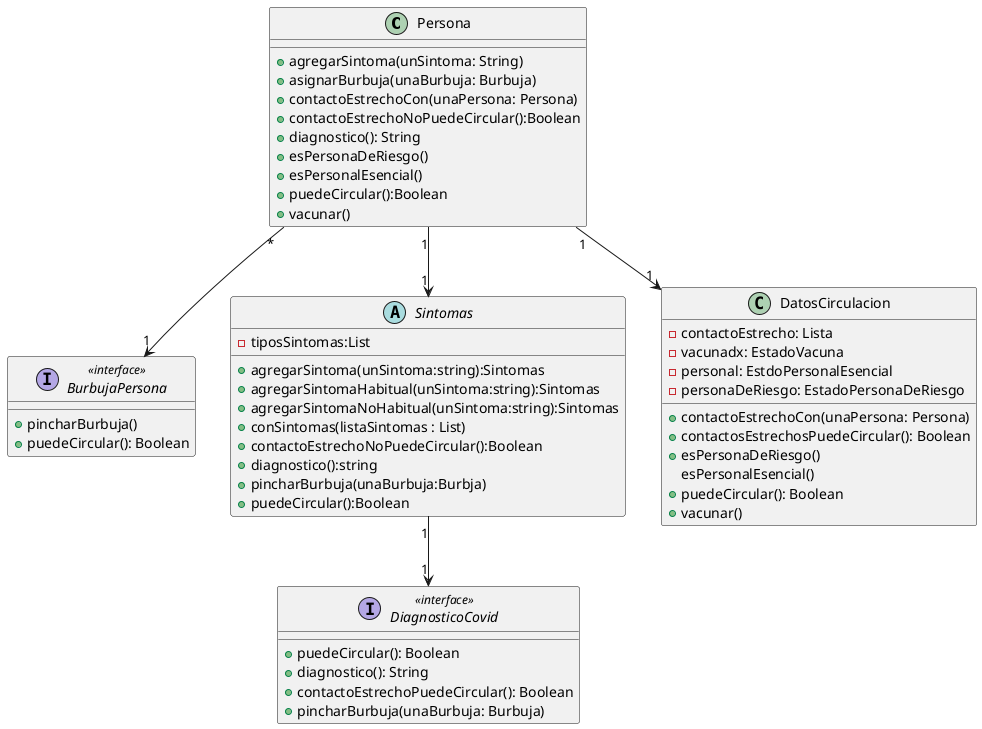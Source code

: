 @startuml Persona

class Persona{
    +agregarSintoma(unSintoma: String)
    +asignarBurbuja(unaBurbuja: Burbuja)
    +contactoEstrechoCon(unaPersona: Persona)
    +contactoEstrechoNoPuedeCircular():Boolean
    +diagnostico(): String
    +esPersonaDeRiesgo()
    +esPersonalEsencial()
    +puedeCircular():Boolean
    +vacunar()
}

interface BurbujaPersona <<interface>>{
    +pincharBurbuja()
    +puedeCircular(): Boolean
}

abstract class Sintomas{
    -tiposSintomas:List

    +agregarSintoma(unSintoma:string):Sintomas
    +agregarSintomaHabitual(unSintoma:string):Sintomas
    +agregarSintomaNoHabitual(unSintoma:string):Sintomas
    +conSintomas(listaSintomas : List)
    +contactoEstrechoNoPuedeCircular():Boolean
    +diagnostico():string
    +pincharBurbuja(unaBurbuja:Burbja)
    +puedeCircular():Boolean
}

interface DiagnosticoCovid <<interface>>{
    +puedeCircular(): Boolean
    +diagnostico(): String
    +contactoEstrechoPuedeCircular(): Boolean
    +pincharBurbuja(unaBurbuja: Burbuja)
}

class DatosCirculacion{
    - contactoEstrecho: Lista
    - vacunadx: EstadoVacuna
    - personal: EstdoPersonalEsencial
    - personaDeRiesgo: EstadoPersonaDeRiesgo

    +contactoEstrechoCon(unaPersona: Persona)
    +contactosEstrechosPuedeCircular(): Boolean
    +esPersonaDeRiesgo()
    esPersonalEsencial()
    +puedeCircular(): Boolean
    +vacunar()
}


Persona "*" --> "1" BurbujaPersona
Persona "1" --> "1" DatosCirculacion
Persona "1" --> "1" Sintomas
Sintomas "1" --> "1" DiagnosticoCovid


@enduml